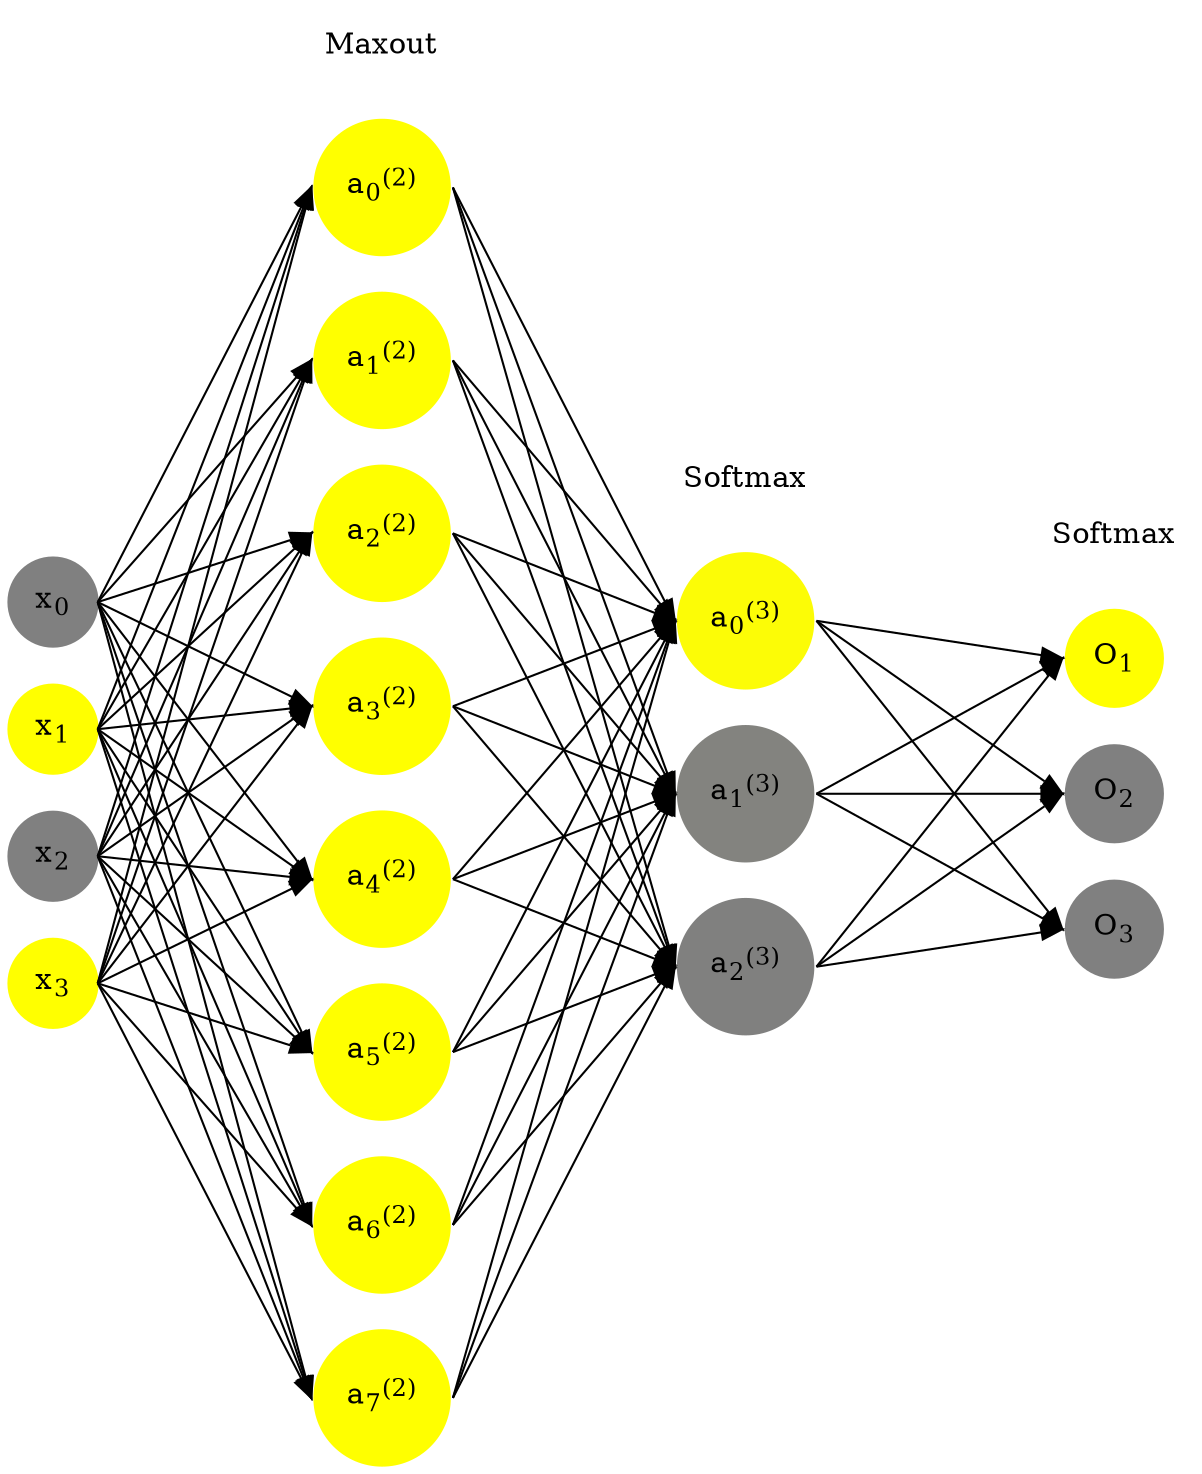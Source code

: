 digraph G {
	rankdir = LR;
	splines=false;
	edge[style=invis];
	ranksep= 1.4;
	{
	node [shape=circle, color="0.1667, 0.0, 0.5", style=filled, fillcolor="0.1667, 0.0, 0.5"];
	x0 [label=<x<sub>0</sub>>];
	}
	{
	node [shape=circle, color="0.1667, 1.0, 1.0", style=filled, fillcolor="0.1667, 1.0, 1.0"];
	x1 [label=<x<sub>1</sub>>];
	}
	{
	node [shape=circle, color="0.1667, 0.0, 0.5", style=filled, fillcolor="0.1667, 0.0, 0.5"];
	x2 [label=<x<sub>2</sub>>];
	}
	{
	node [shape=circle, color="0.1667, 1.0, 1.0", style=filled, fillcolor="0.1667, 1.0, 1.0"];
	x3 [label=<x<sub>3</sub>>];
	}
	{
	node [shape=circle, color="0.1667, 3.087057, 2.043529", style=filled, fillcolor="0.1667, 3.087057, 2.043529"];
	a02 [label=<a<sub>0</sub><sup>(2)</sup>>];
	}
	{
	node [shape=circle, color="0.1667, 3.087057, 2.043529", style=filled, fillcolor="0.1667, 3.087057, 2.043529"];
	a12 [label=<a<sub>1</sub><sup>(2)</sup>>];
	}
	{
	node [shape=circle, color="0.1667, 3.087057, 2.043529", style=filled, fillcolor="0.1667, 3.087057, 2.043529"];
	a22 [label=<a<sub>2</sub><sup>(2)</sup>>];
	}
	{
	node [shape=circle, color="0.1667, 3.087057, 2.043529", style=filled, fillcolor="0.1667, 3.087057, 2.043529"];
	a32 [label=<a<sub>3</sub><sup>(2)</sup>>];
	}
	{
	node [shape=circle, color="0.1667, 3.087057, 2.043529", style=filled, fillcolor="0.1667, 3.087057, 2.043529"];
	a42 [label=<a<sub>4</sub><sup>(2)</sup>>];
	}
	{
	node [shape=circle, color="0.1667, 3.087057, 2.043529", style=filled, fillcolor="0.1667, 3.087057, 2.043529"];
	a52 [label=<a<sub>5</sub><sup>(2)</sup>>];
	}
	{
	node [shape=circle, color="0.1667, 3.087057, 2.043529", style=filled, fillcolor="0.1667, 3.087057, 2.043529"];
	a62 [label=<a<sub>6</sub><sup>(2)</sup>>];
	}
	{
	node [shape=circle, color="0.1667, 3.087057, 2.043529", style=filled, fillcolor="0.1667, 3.087057, 2.043529"];
	a72 [label=<a<sub>7</sub><sup>(2)</sup>>];
	}
	{
	node [shape=circle, color="0.1667, 0.973661, 0.986831", style=filled, fillcolor="0.1667, 0.973661, 0.986831"];
	a03 [label=<a<sub>0</sub><sup>(3)</sup>>];
	}
	{
	node [shape=circle, color="0.1667, 0.026263, 0.513131", style=filled, fillcolor="0.1667, 0.026263, 0.513131"];
	a13 [label=<a<sub>1</sub><sup>(3)</sup>>];
	}
	{
	node [shape=circle, color="0.1667, 0.000076, 0.500038", style=filled, fillcolor="0.1667, 0.000076, 0.500038"];
	a23 [label=<a<sub>2</sub><sup>(3)</sup>>];
	}
	{
	node [shape=circle, color="0.1667, 1.0, 1.0", style=filled, fillcolor="0.1667, 1.0, 1.0"];
	O1 [label=<O<sub>1</sub>>];
	}
	{
	node [shape=circle, color="0.1667, 0.0, 0.5", style=filled, fillcolor="0.1667, 0.0, 0.5"];
	O2 [label=<O<sub>2</sub>>];
	}
	{
	node [shape=circle, color="0.1667, 0.0, 0.5", style=filled, fillcolor="0.1667, 0.0, 0.5"];
	O3 [label=<O<sub>3</sub>>];
	}
	{
	rank=same;
	x0->x1->x2->x3;
	}
	{
	rank=same;
	a02->a12->a22->a32->a42->a52->a62->a72;
	}
	{
	rank=same;
	a03->a13->a23;
	}
	{
	rank=same;
	O1->O2->O3;
	}
	l1 [shape=plaintext,label="Maxout"];
	l1->a02;
	{rank=same; l1;a02};
	l2 [shape=plaintext,label="Softmax"];
	l2->a03;
	{rank=same; l2;a03};
	l3 [shape=plaintext,label="Softmax"];
	l3->O1;
	{rank=same; l3;O1};
edge[style=solid, tailport=e, headport=w];
	{x0;x1;x2;x3} -> {a02;a12;a22;a32;a42;a52;a62;a72};
	{a02;a12;a22;a32;a42;a52;a62;a72} -> {a03;a13;a23};
	{a03;a13;a23} -> {O1,O2,O3};
}